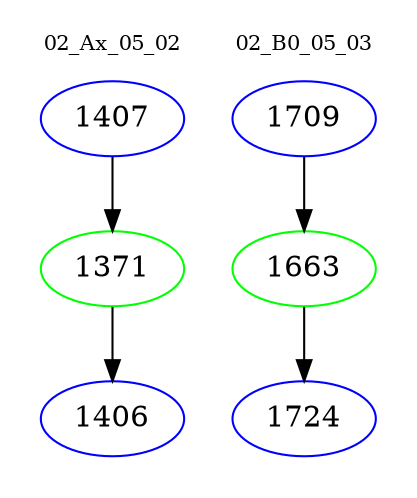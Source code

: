 digraph{
subgraph cluster_0 {
color = white
label = "02_Ax_05_02";
fontsize=10;
T0_1407 [label="1407", color="blue"]
T0_1407 -> T0_1371 [color="black"]
T0_1371 [label="1371", color="green"]
T0_1371 -> T0_1406 [color="black"]
T0_1406 [label="1406", color="blue"]
}
subgraph cluster_1 {
color = white
label = "02_B0_05_03";
fontsize=10;
T1_1709 [label="1709", color="blue"]
T1_1709 -> T1_1663 [color="black"]
T1_1663 [label="1663", color="green"]
T1_1663 -> T1_1724 [color="black"]
T1_1724 [label="1724", color="blue"]
}
}
